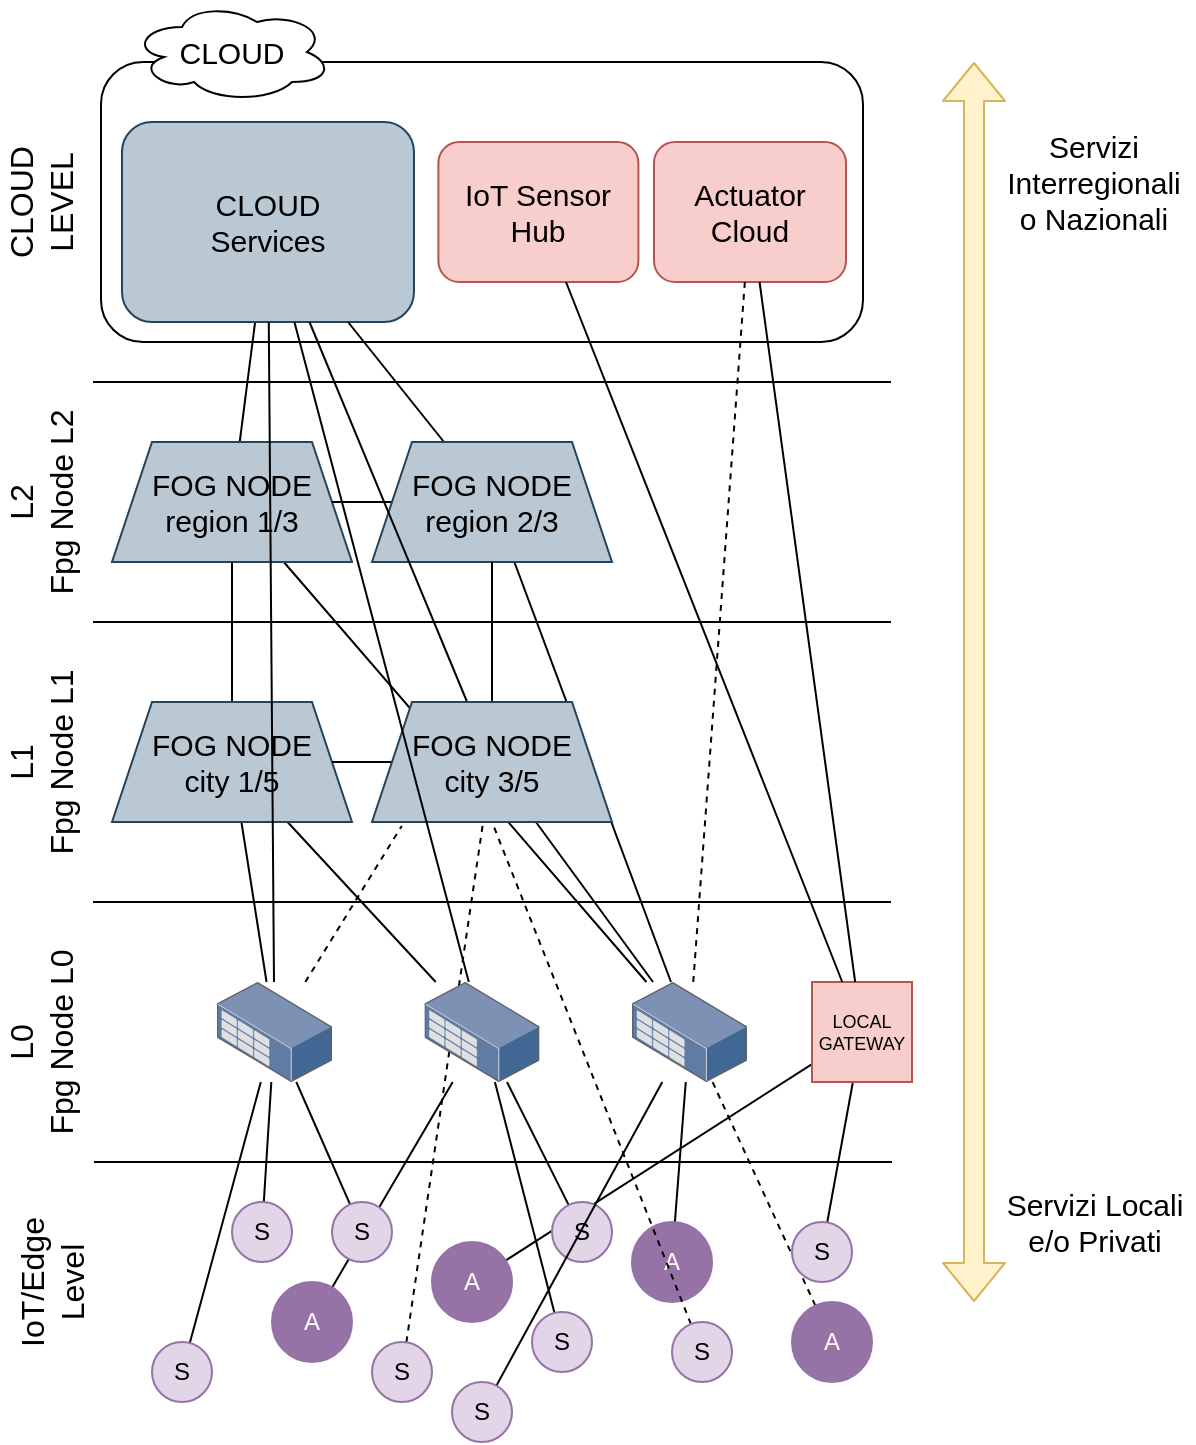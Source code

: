<mxfile version="13.9.5" type="device"><diagram id="FCs1Q_azfKemuOZj-vjZ" name="Page-1"><mxGraphModel dx="1106" dy="801" grid="1" gridSize="10" guides="1" tooltips="1" connect="1" arrows="1" fold="1" page="1" pageScale="1" pageWidth="827" pageHeight="1169" math="0" shadow="0"><root><mxCell id="0"/><mxCell id="1" parent="0"/><mxCell id="Xai9HtyvHhpyOs_e7kLy-1" value="" style="endArrow=none;html=1;" edge="1" parent="1"><mxGeometry width="50" height="50" relative="1" as="geometry"><mxPoint x="240" y="770" as="sourcePoint"/><mxPoint x="639" y="770" as="targetPoint"/></mxGeometry></mxCell><mxCell id="Xai9HtyvHhpyOs_e7kLy-25" style="rounded=0;orthogonalLoop=1;jettySize=auto;html=1;fontSize=9;fontColor=#FFFCFC;endArrow=none;endFill=0;" edge="1" parent="1" source="Xai9HtyvHhpyOs_e7kLy-2" target="Xai9HtyvHhpyOs_e7kLy-21"><mxGeometry relative="1" as="geometry"/></mxCell><mxCell id="Xai9HtyvHhpyOs_e7kLy-2" value="S" style="ellipse;whiteSpace=wrap;html=1;aspect=fixed;fillColor=#e1d5e7;strokeColor=#9673a6;" vertex="1" parent="1"><mxGeometry x="309" y="790" width="30" height="30" as="geometry"/></mxCell><mxCell id="Xai9HtyvHhpyOs_e7kLy-28" style="edgeStyle=none;rounded=0;orthogonalLoop=1;jettySize=auto;html=1;endArrow=none;endFill=0;fontSize=9;fontColor=#FFFCFC;" edge="1" parent="1" source="Xai9HtyvHhpyOs_e7kLy-3" target="Xai9HtyvHhpyOs_e7kLy-22"><mxGeometry relative="1" as="geometry"/></mxCell><mxCell id="Xai9HtyvHhpyOs_e7kLy-3" value="A" style="ellipse;whiteSpace=wrap;html=1;aspect=fixed;strokeColor=#9673a6;fillColor=#9673A6;fontColor=#FFFCFC;" vertex="1" parent="1"><mxGeometry x="329" y="830" width="40" height="40" as="geometry"/></mxCell><mxCell id="Xai9HtyvHhpyOs_e7kLy-33" style="edgeStyle=none;rounded=0;orthogonalLoop=1;jettySize=auto;html=1;endArrow=none;endFill=0;fontSize=9;fontColor=#FFFCFC;" edge="1" parent="1" source="Xai9HtyvHhpyOs_e7kLy-4" target="Xai9HtyvHhpyOs_e7kLy-23"><mxGeometry relative="1" as="geometry"/></mxCell><mxCell id="Xai9HtyvHhpyOs_e7kLy-4" value="A" style="ellipse;whiteSpace=wrap;html=1;aspect=fixed;strokeColor=#9673a6;fillColor=#9673A6;fontColor=#FFFCFC;" vertex="1" parent="1"><mxGeometry x="509" y="800" width="40" height="40" as="geometry"/></mxCell><mxCell id="Xai9HtyvHhpyOs_e7kLy-34" style="edgeStyle=none;rounded=0;orthogonalLoop=1;jettySize=auto;html=1;endArrow=none;endFill=0;fontSize=9;fontColor=#FFFCFC;" edge="1" parent="1" source="Xai9HtyvHhpyOs_e7kLy-5" target="Xai9HtyvHhpyOs_e7kLy-24"><mxGeometry relative="1" as="geometry"/></mxCell><mxCell id="Xai9HtyvHhpyOs_e7kLy-5" value="A" style="ellipse;whiteSpace=wrap;html=1;aspect=fixed;strokeColor=#9673a6;fillColor=#9673A6;fontColor=#FFFCFC;" vertex="1" parent="1"><mxGeometry x="409" y="810" width="40" height="40" as="geometry"/></mxCell><mxCell id="Xai9HtyvHhpyOs_e7kLy-78" style="edgeStyle=none;rounded=0;orthogonalLoop=1;jettySize=auto;html=1;dashed=1;endArrow=none;endFill=0;fontSize=15;fontColor=#FFFCFC;" edge="1" parent="1" source="Xai9HtyvHhpyOs_e7kLy-6" target="Xai9HtyvHhpyOs_e7kLy-23"><mxGeometry relative="1" as="geometry"/></mxCell><mxCell id="Xai9HtyvHhpyOs_e7kLy-6" value="A" style="ellipse;whiteSpace=wrap;html=1;aspect=fixed;strokeColor=#9673a6;fillColor=#9673A6;fontColor=#FFFCFC;" vertex="1" parent="1"><mxGeometry x="589" y="840" width="40" height="40" as="geometry"/></mxCell><mxCell id="Xai9HtyvHhpyOs_e7kLy-27" style="edgeStyle=none;rounded=0;orthogonalLoop=1;jettySize=auto;html=1;endArrow=none;endFill=0;fontSize=9;fontColor=#FFFCFC;" edge="1" parent="1" source="Xai9HtyvHhpyOs_e7kLy-7" target="Xai9HtyvHhpyOs_e7kLy-21"><mxGeometry relative="1" as="geometry"/></mxCell><mxCell id="Xai9HtyvHhpyOs_e7kLy-7" value="S" style="ellipse;whiteSpace=wrap;html=1;aspect=fixed;fillColor=#e1d5e7;strokeColor=#9673a6;" vertex="1" parent="1"><mxGeometry x="359" y="790" width="30" height="30" as="geometry"/></mxCell><mxCell id="Xai9HtyvHhpyOs_e7kLy-77" style="edgeStyle=none;rounded=0;orthogonalLoop=1;jettySize=auto;html=1;dashed=1;endArrow=none;endFill=0;fontSize=15;fontColor=#FFFCFC;" edge="1" parent="1" source="Xai9HtyvHhpyOs_e7kLy-8" target="Xai9HtyvHhpyOs_e7kLy-60"><mxGeometry relative="1" as="geometry"/></mxCell><mxCell id="Xai9HtyvHhpyOs_e7kLy-8" value="S" style="ellipse;whiteSpace=wrap;html=1;aspect=fixed;fillColor=#e1d5e7;strokeColor=#9673a6;" vertex="1" parent="1"><mxGeometry x="379" y="860" width="30" height="30" as="geometry"/></mxCell><mxCell id="Xai9HtyvHhpyOs_e7kLy-30" style="edgeStyle=none;rounded=0;orthogonalLoop=1;jettySize=auto;html=1;endArrow=none;endFill=0;fontSize=9;fontColor=#FFFCFC;" edge="1" parent="1" source="Xai9HtyvHhpyOs_e7kLy-9" target="Xai9HtyvHhpyOs_e7kLy-22"><mxGeometry relative="1" as="geometry"/></mxCell><mxCell id="Xai9HtyvHhpyOs_e7kLy-9" value="S" style="ellipse;whiteSpace=wrap;html=1;aspect=fixed;fillColor=#e1d5e7;strokeColor=#9673a6;" vertex="1" parent="1"><mxGeometry x="469" y="790" width="30" height="30" as="geometry"/></mxCell><mxCell id="Xai9HtyvHhpyOs_e7kLy-32" style="edgeStyle=none;rounded=0;orthogonalLoop=1;jettySize=auto;html=1;endArrow=none;endFill=0;fontSize=9;fontColor=#FFFCFC;" edge="1" parent="1" source="Xai9HtyvHhpyOs_e7kLy-10" target="Xai9HtyvHhpyOs_e7kLy-22"><mxGeometry relative="1" as="geometry"/></mxCell><mxCell id="Xai9HtyvHhpyOs_e7kLy-10" value="S" style="ellipse;whiteSpace=wrap;html=1;aspect=fixed;fillColor=#e1d5e7;strokeColor=#9673a6;" vertex="1" parent="1"><mxGeometry x="459" y="845" width="30" height="30" as="geometry"/></mxCell><mxCell id="Xai9HtyvHhpyOs_e7kLy-35" style="edgeStyle=none;rounded=0;orthogonalLoop=1;jettySize=auto;html=1;endArrow=none;endFill=0;fontSize=9;fontColor=#FFFCFC;" edge="1" parent="1" source="Xai9HtyvHhpyOs_e7kLy-11" target="Xai9HtyvHhpyOs_e7kLy-24"><mxGeometry relative="1" as="geometry"/></mxCell><mxCell id="Xai9HtyvHhpyOs_e7kLy-11" value="S" style="ellipse;whiteSpace=wrap;html=1;aspect=fixed;fillColor=#e1d5e7;strokeColor=#9673a6;" vertex="1" parent="1"><mxGeometry x="589" y="800" width="30" height="30" as="geometry"/></mxCell><mxCell id="Xai9HtyvHhpyOs_e7kLy-76" style="edgeStyle=none;rounded=0;orthogonalLoop=1;jettySize=auto;html=1;entryX=0.5;entryY=1;entryDx=0;entryDy=0;dashed=1;endArrow=none;endFill=0;fontSize=15;fontColor=#FFFCFC;" edge="1" parent="1" source="Xai9HtyvHhpyOs_e7kLy-12" target="Xai9HtyvHhpyOs_e7kLy-60"><mxGeometry relative="1" as="geometry"/></mxCell><mxCell id="Xai9HtyvHhpyOs_e7kLy-12" value="S" style="ellipse;whiteSpace=wrap;html=1;aspect=fixed;fillColor=#e1d5e7;strokeColor=#9673a6;" vertex="1" parent="1"><mxGeometry x="529" y="850" width="30" height="30" as="geometry"/></mxCell><mxCell id="Xai9HtyvHhpyOs_e7kLy-26" style="edgeStyle=none;rounded=0;orthogonalLoop=1;jettySize=auto;html=1;endArrow=none;endFill=0;fontSize=9;fontColor=#FFFCFC;" edge="1" parent="1" source="Xai9HtyvHhpyOs_e7kLy-13" target="Xai9HtyvHhpyOs_e7kLy-21"><mxGeometry relative="1" as="geometry"><mxPoint x="288" y="740" as="targetPoint"/></mxGeometry></mxCell><mxCell id="Xai9HtyvHhpyOs_e7kLy-13" value="S" style="ellipse;whiteSpace=wrap;html=1;aspect=fixed;fillColor=#e1d5e7;strokeColor=#9673a6;" vertex="1" parent="1"><mxGeometry x="269" y="860" width="30" height="30" as="geometry"/></mxCell><mxCell id="Xai9HtyvHhpyOs_e7kLy-31" style="edgeStyle=none;rounded=0;orthogonalLoop=1;jettySize=auto;html=1;endArrow=none;endFill=0;fontSize=9;fontColor=#FFFCFC;" edge="1" parent="1" source="Xai9HtyvHhpyOs_e7kLy-14" target="Xai9HtyvHhpyOs_e7kLy-23"><mxGeometry relative="1" as="geometry"/></mxCell><mxCell id="Xai9HtyvHhpyOs_e7kLy-14" value="S" style="ellipse;whiteSpace=wrap;html=1;aspect=fixed;fillColor=#e1d5e7;strokeColor=#9673a6;" vertex="1" parent="1"><mxGeometry x="419" y="880" width="30" height="30" as="geometry"/></mxCell><mxCell id="Xai9HtyvHhpyOs_e7kLy-15" value="&lt;font color=&quot;#000000&quot; style=&quot;font-size: 16px;&quot;&gt;IoT/Edge&lt;br style=&quot;font-size: 16px;&quot;&gt;Level&lt;br style=&quot;font-size: 16px;&quot;&gt;&lt;/font&gt;" style="text;html=1;strokeColor=none;fillColor=none;align=center;verticalAlign=middle;whiteSpace=wrap;rounded=0;fontColor=#FFFCFC;fontSize=16;rotation=-90;" vertex="1" parent="1"><mxGeometry x="178.99" y="810" width="80" height="40" as="geometry"/></mxCell><mxCell id="Xai9HtyvHhpyOs_e7kLy-61" style="edgeStyle=none;rounded=0;orthogonalLoop=1;jettySize=auto;html=1;endArrow=none;endFill=0;fontSize=15;fontColor=#FFFCFC;" edge="1" parent="1" source="Xai9HtyvHhpyOs_e7kLy-21" target="Xai9HtyvHhpyOs_e7kLy-59"><mxGeometry relative="1" as="geometry"/></mxCell><mxCell id="Xai9HtyvHhpyOs_e7kLy-74" style="edgeStyle=none;rounded=0;orthogonalLoop=1;jettySize=auto;html=1;entryX=0.124;entryY=1.033;entryDx=0;entryDy=0;entryPerimeter=0;endArrow=none;endFill=0;fontSize=15;fontColor=#FFFCFC;dashed=1;" edge="1" parent="1" source="Xai9HtyvHhpyOs_e7kLy-21" target="Xai9HtyvHhpyOs_e7kLy-60"><mxGeometry relative="1" as="geometry"/></mxCell><mxCell id="Xai9HtyvHhpyOs_e7kLy-21" value="" style="points=[];aspect=fixed;html=1;align=center;shadow=0;dashed=0;image;image=img/lib/allied_telesis/storage/Datacenter_Server_Rack_Storage_Unit_Small.svg;fillColor=#9673A6;fontSize=16;fontColor=#FFFCFC;" vertex="1" parent="1"><mxGeometry x="301.41" y="680" width="57.59" height="50" as="geometry"/></mxCell><mxCell id="Xai9HtyvHhpyOs_e7kLy-62" style="edgeStyle=none;rounded=0;orthogonalLoop=1;jettySize=auto;html=1;endArrow=none;endFill=0;fontSize=15;fontColor=#FFFCFC;" edge="1" parent="1" source="Xai9HtyvHhpyOs_e7kLy-22" target="Xai9HtyvHhpyOs_e7kLy-59"><mxGeometry relative="1" as="geometry"/></mxCell><mxCell id="Xai9HtyvHhpyOs_e7kLy-22" value="" style="points=[];aspect=fixed;html=1;align=center;shadow=0;dashed=0;image;image=img/lib/allied_telesis/storage/Datacenter_Server_Rack_Storage_Unit_Small.svg;fillColor=#9673A6;fontSize=16;fontColor=#FFFCFC;" vertex="1" parent="1"><mxGeometry x="405.21" y="680" width="57.59" height="50" as="geometry"/></mxCell><mxCell id="Xai9HtyvHhpyOs_e7kLy-63" style="edgeStyle=none;rounded=0;orthogonalLoop=1;jettySize=auto;html=1;endArrow=none;endFill=0;fontSize=15;fontColor=#FFFCFC;" edge="1" parent="1" source="Xai9HtyvHhpyOs_e7kLy-23" target="Xai9HtyvHhpyOs_e7kLy-60"><mxGeometry relative="1" as="geometry"/></mxCell><mxCell id="Xai9HtyvHhpyOs_e7kLy-64" style="edgeStyle=none;rounded=0;orthogonalLoop=1;jettySize=auto;html=1;endArrow=none;endFill=0;fontSize=15;fontColor=#FFFCFC;" edge="1" parent="1" source="Xai9HtyvHhpyOs_e7kLy-23" target="Xai9HtyvHhpyOs_e7kLy-58"><mxGeometry relative="1" as="geometry"/></mxCell><mxCell id="Xai9HtyvHhpyOs_e7kLy-65" style="edgeStyle=none;rounded=0;orthogonalLoop=1;jettySize=auto;html=1;endArrow=none;endFill=0;fontSize=15;fontColor=#FFFCFC;" edge="1" parent="1" source="Xai9HtyvHhpyOs_e7kLy-23" target="Xai9HtyvHhpyOs_e7kLy-57"><mxGeometry relative="1" as="geometry"/></mxCell><mxCell id="Xai9HtyvHhpyOs_e7kLy-23" value="" style="points=[];aspect=fixed;html=1;align=center;shadow=0;dashed=0;image;image=img/lib/allied_telesis/storage/Datacenter_Server_Rack_Storage_Unit_Small.svg;fillColor=#9673A6;fontSize=16;fontColor=#FFFCFC;" vertex="1" parent="1"><mxGeometry x="509" y="680" width="57.59" height="50" as="geometry"/></mxCell><mxCell id="Xai9HtyvHhpyOs_e7kLy-24" value="&lt;font style=&quot;font-size: 9px;&quot;&gt;LOCAL&lt;br style=&quot;font-size: 9px;&quot;&gt;GATEWAY&lt;/font&gt;" style="rounded=0;whiteSpace=wrap;html=1;fillColor=#f8cecc;fontSize=9;strokeColor=#b85450;" vertex="1" parent="1"><mxGeometry x="599" y="680" width="50" height="50" as="geometry"/></mxCell><mxCell id="Xai9HtyvHhpyOs_e7kLy-55" style="edgeStyle=none;rounded=0;orthogonalLoop=1;jettySize=auto;html=1;endArrow=none;endFill=0;fontSize=15;fontColor=#FFFCFC;" edge="1" parent="1" source="Xai9HtyvHhpyOs_e7kLy-38"><mxGeometry relative="1" as="geometry"><mxPoint x="450.6" y="479.2" as="targetPoint"/></mxGeometry></mxCell><mxCell id="Xai9HtyvHhpyOs_e7kLy-56" style="edgeStyle=none;rounded=0;orthogonalLoop=1;jettySize=auto;html=1;endArrow=none;endFill=0;fontSize=15;fontColor=#FFFCFC;" edge="1" parent="1" source="Xai9HtyvHhpyOs_e7kLy-38"><mxGeometry relative="1" as="geometry"><mxPoint x="366.876" y="479.2" as="targetPoint"/></mxGeometry></mxCell><mxCell id="Xai9HtyvHhpyOs_e7kLy-46" value="" style="rounded=1;whiteSpace=wrap;html=1;fontSize=9;" vertex="1" parent="1"><mxGeometry x="243.5" y="220" width="381" height="140" as="geometry"/></mxCell><mxCell id="Xai9HtyvHhpyOs_e7kLy-47" value="CLOUD" style="ellipse;shape=cloud;whiteSpace=wrap;html=1;align=center;fontSize=15;" vertex="1" parent="1"><mxGeometry x="259" y="190" width="100" height="50" as="geometry"/></mxCell><mxCell id="Xai9HtyvHhpyOs_e7kLy-92" value="" style="edgeStyle=none;rounded=0;orthogonalLoop=1;jettySize=auto;html=1;endArrow=none;endFill=0;fontSize=15;fontColor=#FFFCFC;" edge="1" parent="1" source="Xai9HtyvHhpyOs_e7kLy-48" target="Xai9HtyvHhpyOs_e7kLy-57"><mxGeometry relative="1" as="geometry"/></mxCell><mxCell id="Xai9HtyvHhpyOs_e7kLy-48" value="CLOUD&lt;br&gt;Services" style="rounded=1;whiteSpace=wrap;html=1;fillColor=#bac8d3;fontSize=15;strokeColor=#23445d;" vertex="1" parent="1"><mxGeometry x="253.99" y="250" width="146" height="100" as="geometry"/></mxCell><mxCell id="Xai9HtyvHhpyOs_e7kLy-49" value="IoT Sensor Hub" style="rounded=1;whiteSpace=wrap;html=1;fillColor=#f8cecc;fontSize=15;strokeColor=#b85450;" vertex="1" parent="1"><mxGeometry x="412.19" y="260" width="100" height="70" as="geometry"/></mxCell><mxCell id="Xai9HtyvHhpyOs_e7kLy-50" value="Actuator&lt;br&gt;Cloud" style="rounded=1;whiteSpace=wrap;html=1;fillColor=#f8cecc;fontSize=15;strokeColor=#b85450;" vertex="1" parent="1"><mxGeometry x="520" y="260" width="96" height="70" as="geometry"/></mxCell><mxCell id="Xai9HtyvHhpyOs_e7kLy-52" style="edgeStyle=none;rounded=0;orthogonalLoop=1;jettySize=auto;html=1;endArrow=none;endFill=0;fontSize=15;fontColor=#FFFCFC;" edge="1" parent="1" source="Xai9HtyvHhpyOs_e7kLy-24" target="Xai9HtyvHhpyOs_e7kLy-49"><mxGeometry relative="1" as="geometry"/></mxCell><mxCell id="Xai9HtyvHhpyOs_e7kLy-51" style="edgeStyle=none;rounded=0;orthogonalLoop=1;jettySize=auto;html=1;endArrow=none;endFill=0;fontSize=15;fontColor=#FFFCFC;" edge="1" parent="1" source="Xai9HtyvHhpyOs_e7kLy-24" target="Xai9HtyvHhpyOs_e7kLy-50"><mxGeometry relative="1" as="geometry"/></mxCell><mxCell id="Xai9HtyvHhpyOs_e7kLy-57" value="FOG NODE&lt;br&gt;region 1/3" style="shape=trapezoid;perimeter=trapezoidPerimeter;whiteSpace=wrap;html=1;fixedSize=1;fillColor=#bac8d3;fontSize=15;strokeColor=#23445d;" vertex="1" parent="1"><mxGeometry x="249" y="410" width="120" height="60" as="geometry"/></mxCell><mxCell id="Xai9HtyvHhpyOs_e7kLy-93" style="edgeStyle=none;rounded=0;orthogonalLoop=1;jettySize=auto;html=1;endArrow=none;endFill=0;fontSize=15;fontColor=#FFFCFC;" edge="1" parent="1" source="Xai9HtyvHhpyOs_e7kLy-58" target="Xai9HtyvHhpyOs_e7kLy-48"><mxGeometry relative="1" as="geometry"/></mxCell><mxCell id="Xai9HtyvHhpyOs_e7kLy-99" style="edgeStyle=none;rounded=0;orthogonalLoop=1;jettySize=auto;html=1;endArrow=none;endFill=0;fontSize=15;fontColor=#FFFCFC;" edge="1" parent="1" source="Xai9HtyvHhpyOs_e7kLy-58" target="Xai9HtyvHhpyOs_e7kLy-57"><mxGeometry relative="1" as="geometry"/></mxCell><mxCell id="Xai9HtyvHhpyOs_e7kLy-58" value="FOG NODE&lt;br&gt;region 2/3" style="shape=trapezoid;perimeter=trapezoidPerimeter;whiteSpace=wrap;html=1;fixedSize=1;fillColor=#bac8d3;fontSize=15;strokeColor=#23445d;" vertex="1" parent="1"><mxGeometry x="379.0" y="410" width="120" height="60" as="geometry"/></mxCell><mxCell id="Xai9HtyvHhpyOs_e7kLy-68" style="edgeStyle=none;rounded=0;orthogonalLoop=1;jettySize=auto;html=1;endArrow=none;endFill=0;fontSize=15;fontColor=#FFFCFC;" edge="1" parent="1" source="Xai9HtyvHhpyOs_e7kLy-59" target="Xai9HtyvHhpyOs_e7kLy-57"><mxGeometry relative="1" as="geometry"/></mxCell><mxCell id="Xai9HtyvHhpyOs_e7kLy-59" value="FOG NODE&lt;br&gt;city 1/5" style="shape=trapezoid;perimeter=trapezoidPerimeter;whiteSpace=wrap;html=1;fixedSize=1;fillColor=#bac8d3;fontSize=15;strokeColor=#23445d;" vertex="1" parent="1"><mxGeometry x="249" y="540" width="120" height="60" as="geometry"/></mxCell><mxCell id="Xai9HtyvHhpyOs_e7kLy-94" style="edgeStyle=none;rounded=0;orthogonalLoop=1;jettySize=auto;html=1;endArrow=none;endFill=0;fontSize=15;fontColor=#FFFCFC;" edge="1" parent="1" source="Xai9HtyvHhpyOs_e7kLy-60" target="Xai9HtyvHhpyOs_e7kLy-48"><mxGeometry relative="1" as="geometry"/></mxCell><mxCell id="Xai9HtyvHhpyOs_e7kLy-95" style="edgeStyle=none;rounded=0;orthogonalLoop=1;jettySize=auto;html=1;endArrow=none;endFill=0;fontSize=15;fontColor=#FFFCFC;" edge="1" parent="1" source="Xai9HtyvHhpyOs_e7kLy-60" target="Xai9HtyvHhpyOs_e7kLy-58"><mxGeometry relative="1" as="geometry"/></mxCell><mxCell id="Xai9HtyvHhpyOs_e7kLy-100" style="edgeStyle=none;rounded=0;orthogonalLoop=1;jettySize=auto;html=1;endArrow=none;endFill=0;fontSize=15;fontColor=#FFFCFC;" edge="1" parent="1" source="Xai9HtyvHhpyOs_e7kLy-60" target="Xai9HtyvHhpyOs_e7kLy-59"><mxGeometry relative="1" as="geometry"/></mxCell><mxCell id="Xai9HtyvHhpyOs_e7kLy-60" value="FOG NODE&lt;br&gt;city 3/5" style="shape=trapezoid;perimeter=trapezoidPerimeter;whiteSpace=wrap;html=1;fixedSize=1;fillColor=#bac8d3;fontSize=15;strokeColor=#23445d;" vertex="1" parent="1"><mxGeometry x="379" y="540" width="120" height="60" as="geometry"/></mxCell><mxCell id="Xai9HtyvHhpyOs_e7kLy-79" value="" style="endArrow=none;html=1;" edge="1" parent="1"><mxGeometry width="50" height="50" relative="1" as="geometry"><mxPoint x="239.5" y="640" as="sourcePoint"/><mxPoint x="638.5" y="640" as="targetPoint"/></mxGeometry></mxCell><mxCell id="Xai9HtyvHhpyOs_e7kLy-80" value="" style="endArrow=none;html=1;" edge="1" parent="1"><mxGeometry width="50" height="50" relative="1" as="geometry"><mxPoint x="239.5" y="500" as="sourcePoint"/><mxPoint x="638.5" y="500" as="targetPoint"/></mxGeometry></mxCell><mxCell id="Xai9HtyvHhpyOs_e7kLy-81" value="" style="endArrow=none;html=1;" edge="1" parent="1"><mxGeometry width="50" height="50" relative="1" as="geometry"><mxPoint x="239.5" y="380" as="sourcePoint"/><mxPoint x="638.5" y="380" as="targetPoint"/></mxGeometry></mxCell><mxCell id="Xai9HtyvHhpyOs_e7kLy-82" value="&lt;font color=&quot;#000000&quot; style=&quot;font-size: 16px&quot;&gt;L0&lt;br&gt;Fpg Node L0&lt;br style=&quot;font-size: 16px&quot;&gt;&lt;/font&gt;" style="text;html=1;strokeColor=none;fillColor=none;align=center;verticalAlign=middle;whiteSpace=wrap;rounded=0;fontColor=#FFFCFC;fontSize=16;rotation=-90;" vertex="1" parent="1"><mxGeometry x="158" y="690" width="111" height="40" as="geometry"/></mxCell><mxCell id="Xai9HtyvHhpyOs_e7kLy-86" value="&lt;font color=&quot;#000000&quot; style=&quot;font-size: 16px&quot;&gt;L1&lt;br&gt;Fpg Node L1&lt;br style=&quot;font-size: 16px&quot;&gt;&lt;/font&gt;" style="text;html=1;strokeColor=none;fillColor=none;align=center;verticalAlign=middle;whiteSpace=wrap;rounded=0;fontColor=#FFFCFC;fontSize=16;rotation=-90;" vertex="1" parent="1"><mxGeometry x="158" y="550" width="111" height="40" as="geometry"/></mxCell><mxCell id="Xai9HtyvHhpyOs_e7kLy-87" value="&lt;font color=&quot;#000000&quot; style=&quot;font-size: 16px&quot;&gt;L2&lt;br&gt;Fpg Node L2&lt;br style=&quot;font-size: 16px&quot;&gt;&lt;/font&gt;" style="text;html=1;strokeColor=none;fillColor=none;align=center;verticalAlign=middle;whiteSpace=wrap;rounded=0;fontColor=#FFFCFC;fontSize=16;rotation=-90;" vertex="1" parent="1"><mxGeometry x="158" y="420" width="111" height="40" as="geometry"/></mxCell><mxCell id="Xai9HtyvHhpyOs_e7kLy-88" value="&lt;font color=&quot;#000000&quot; style=&quot;font-size: 16px&quot;&gt;CLOUD&lt;br&gt;LEVEL&lt;br style=&quot;font-size: 16px&quot;&gt;&lt;/font&gt;" style="text;html=1;strokeColor=none;fillColor=none;align=center;verticalAlign=middle;whiteSpace=wrap;rounded=0;fontColor=#FFFCFC;fontSize=16;rotation=-90;" vertex="1" parent="1"><mxGeometry x="158" y="270" width="111" height="40" as="geometry"/></mxCell><mxCell id="Xai9HtyvHhpyOs_e7kLy-89" value="" style="shape=flexArrow;endArrow=classic;startArrow=classic;html=1;fontSize=15;fontColor=#FFFCFC;fillColor=#fff2cc;strokeColor=#d6b656;" edge="1" parent="1"><mxGeometry width="50" height="50" relative="1" as="geometry"><mxPoint x="680" y="840" as="sourcePoint"/><mxPoint x="680" y="220" as="targetPoint"/></mxGeometry></mxCell><mxCell id="Xai9HtyvHhpyOs_e7kLy-90" value="&lt;font color=&quot;#000000&quot;&gt;Servizi Interregionali o Nazionali&lt;/font&gt;" style="text;html=1;strokeColor=none;fillColor=none;align=center;verticalAlign=middle;whiteSpace=wrap;rounded=0;fontSize=15;fontColor=#FFFCFC;" vertex="1" parent="1"><mxGeometry x="720" y="270" width="40" height="20" as="geometry"/></mxCell><mxCell id="Xai9HtyvHhpyOs_e7kLy-91" value="&lt;font color=&quot;#000000&quot;&gt;Servizi Locali&lt;br&gt;e/o Privati&lt;br&gt;&lt;/font&gt;" style="text;html=1;align=center;verticalAlign=middle;resizable=0;points=[];autosize=1;fontSize=15;fontColor=#FFFCFC;" vertex="1" parent="1"><mxGeometry x="690" y="780" width="100" height="40" as="geometry"/></mxCell><mxCell id="Xai9HtyvHhpyOs_e7kLy-75" style="edgeStyle=none;rounded=0;orthogonalLoop=1;jettySize=auto;html=1;dashed=1;endArrow=none;endFill=0;fontSize=15;fontColor=#FFFCFC;" edge="1" parent="1" source="Xai9HtyvHhpyOs_e7kLy-23" target="Xai9HtyvHhpyOs_e7kLy-50"><mxGeometry relative="1" as="geometry"/></mxCell><mxCell id="Xai9HtyvHhpyOs_e7kLy-66" style="edgeStyle=none;rounded=0;orthogonalLoop=1;jettySize=auto;html=1;endArrow=none;endFill=0;fontSize=15;fontColor=#FFFCFC;" edge="1" parent="1" source="Xai9HtyvHhpyOs_e7kLy-22" target="Xai9HtyvHhpyOs_e7kLy-48"><mxGeometry relative="1" as="geometry"/></mxCell><mxCell id="Xai9HtyvHhpyOs_e7kLy-67" style="edgeStyle=none;rounded=0;orthogonalLoop=1;jettySize=auto;html=1;endArrow=none;endFill=0;fontSize=15;fontColor=#FFFCFC;" edge="1" parent="1" source="Xai9HtyvHhpyOs_e7kLy-21" target="Xai9HtyvHhpyOs_e7kLy-48"><mxGeometry relative="1" as="geometry"/></mxCell></root></mxGraphModel></diagram></mxfile>